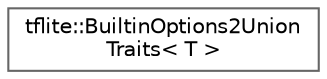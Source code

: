 digraph "Graphical Class Hierarchy"
{
 // LATEX_PDF_SIZE
  bgcolor="transparent";
  edge [fontname=Helvetica,fontsize=10,labelfontname=Helvetica,labelfontsize=10];
  node [fontname=Helvetica,fontsize=10,shape=box,height=0.2,width=0.4];
  rankdir="LR";
  Node0 [id="Node000000",label="tflite::BuiltinOptions2Union\lTraits\< T \>",height=0.2,width=0.4,color="grey40", fillcolor="white", style="filled",URL="$structtflite_1_1_builtin_options2_union_traits.html",tooltip=" "];
}
